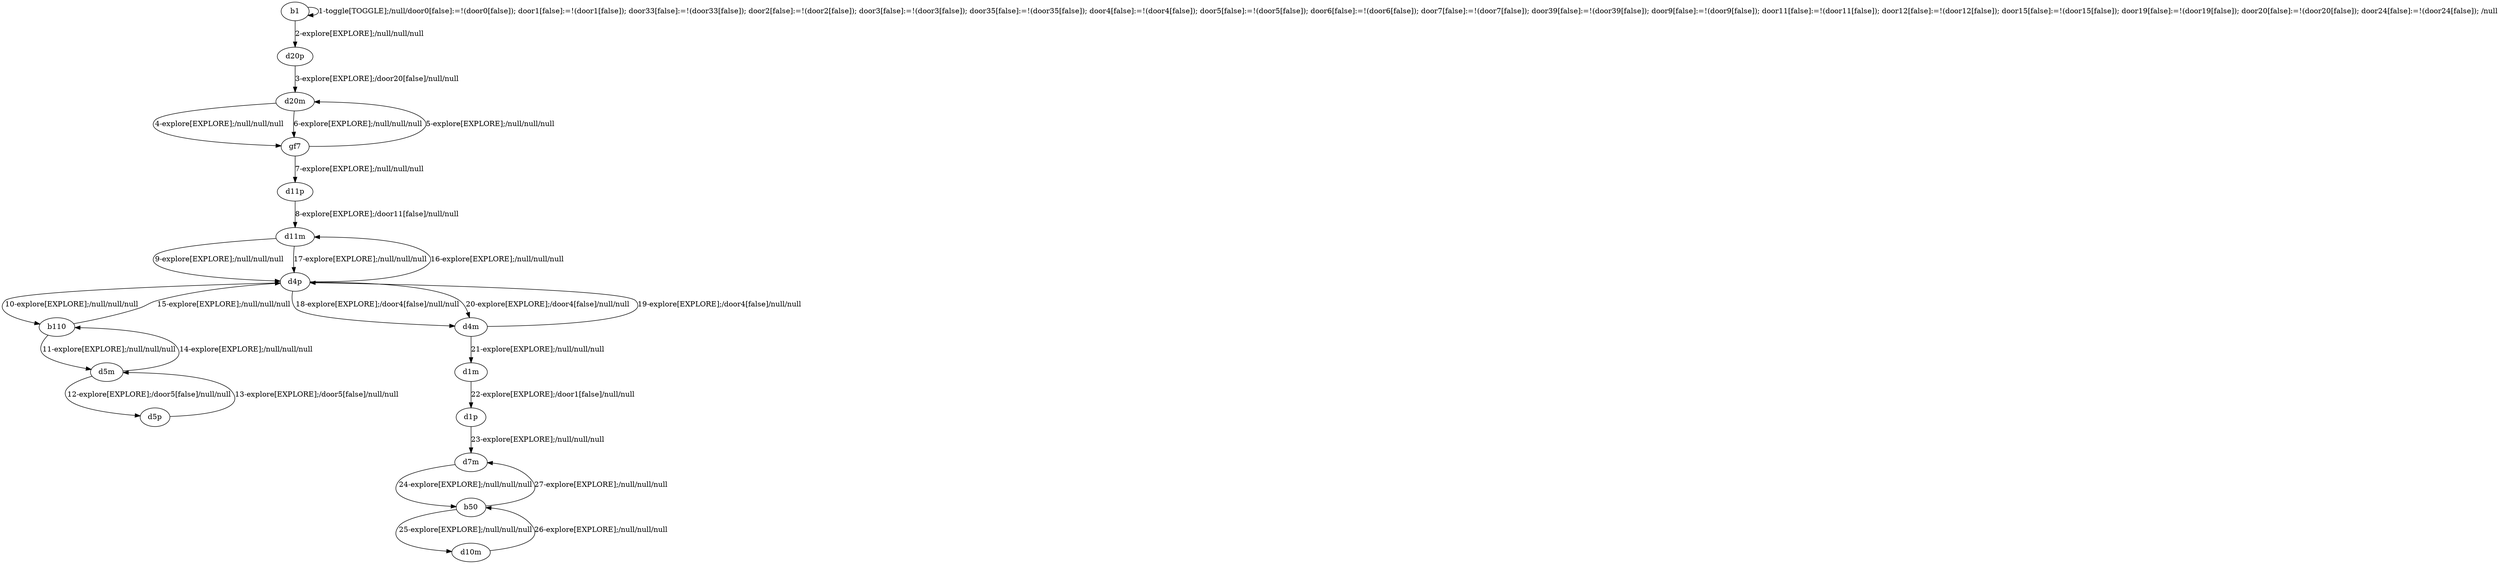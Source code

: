 # Total number of goals covered by this test: 1
# b50 --> d7m

digraph g {
"b1" -> "b1" [label = "1-toggle[TOGGLE];/null/door0[false]:=!(door0[false]); door1[false]:=!(door1[false]); door33[false]:=!(door33[false]); door2[false]:=!(door2[false]); door3[false]:=!(door3[false]); door35[false]:=!(door35[false]); door4[false]:=!(door4[false]); door5[false]:=!(door5[false]); door6[false]:=!(door6[false]); door7[false]:=!(door7[false]); door39[false]:=!(door39[false]); door9[false]:=!(door9[false]); door11[false]:=!(door11[false]); door12[false]:=!(door12[false]); door15[false]:=!(door15[false]); door19[false]:=!(door19[false]); door20[false]:=!(door20[false]); door24[false]:=!(door24[false]); /null"];
"b1" -> "d20p" [label = "2-explore[EXPLORE];/null/null/null"];
"d20p" -> "d20m" [label = "3-explore[EXPLORE];/door20[false]/null/null"];
"d20m" -> "gf7" [label = "4-explore[EXPLORE];/null/null/null"];
"gf7" -> "d20m" [label = "5-explore[EXPLORE];/null/null/null"];
"d20m" -> "gf7" [label = "6-explore[EXPLORE];/null/null/null"];
"gf7" -> "d11p" [label = "7-explore[EXPLORE];/null/null/null"];
"d11p" -> "d11m" [label = "8-explore[EXPLORE];/door11[false]/null/null"];
"d11m" -> "d4p" [label = "9-explore[EXPLORE];/null/null/null"];
"d4p" -> "b110" [label = "10-explore[EXPLORE];/null/null/null"];
"b110" -> "d5m" [label = "11-explore[EXPLORE];/null/null/null"];
"d5m" -> "d5p" [label = "12-explore[EXPLORE];/door5[false]/null/null"];
"d5p" -> "d5m" [label = "13-explore[EXPLORE];/door5[false]/null/null"];
"d5m" -> "b110" [label = "14-explore[EXPLORE];/null/null/null"];
"b110" -> "d4p" [label = "15-explore[EXPLORE];/null/null/null"];
"d4p" -> "d11m" [label = "16-explore[EXPLORE];/null/null/null"];
"d11m" -> "d4p" [label = "17-explore[EXPLORE];/null/null/null"];
"d4p" -> "d4m" [label = "18-explore[EXPLORE];/door4[false]/null/null"];
"d4m" -> "d4p" [label = "19-explore[EXPLORE];/door4[false]/null/null"];
"d4p" -> "d4m" [label = "20-explore[EXPLORE];/door4[false]/null/null"];
"d4m" -> "d1m" [label = "21-explore[EXPLORE];/null/null/null"];
"d1m" -> "d1p" [label = "22-explore[EXPLORE];/door1[false]/null/null"];
"d1p" -> "d7m" [label = "23-explore[EXPLORE];/null/null/null"];
"d7m" -> "b50" [label = "24-explore[EXPLORE];/null/null/null"];
"b50" -> "d10m" [label = "25-explore[EXPLORE];/null/null/null"];
"d10m" -> "b50" [label = "26-explore[EXPLORE];/null/null/null"];
"b50" -> "d7m" [label = "27-explore[EXPLORE];/null/null/null"];
}